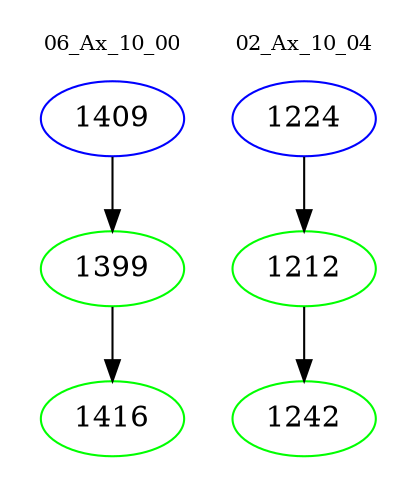 digraph{
subgraph cluster_0 {
color = white
label = "06_Ax_10_00";
fontsize=10;
T0_1409 [label="1409", color="blue"]
T0_1409 -> T0_1399 [color="black"]
T0_1399 [label="1399", color="green"]
T0_1399 -> T0_1416 [color="black"]
T0_1416 [label="1416", color="green"]
}
subgraph cluster_1 {
color = white
label = "02_Ax_10_04";
fontsize=10;
T1_1224 [label="1224", color="blue"]
T1_1224 -> T1_1212 [color="black"]
T1_1212 [label="1212", color="green"]
T1_1212 -> T1_1242 [color="black"]
T1_1242 [label="1242", color="green"]
}
}
